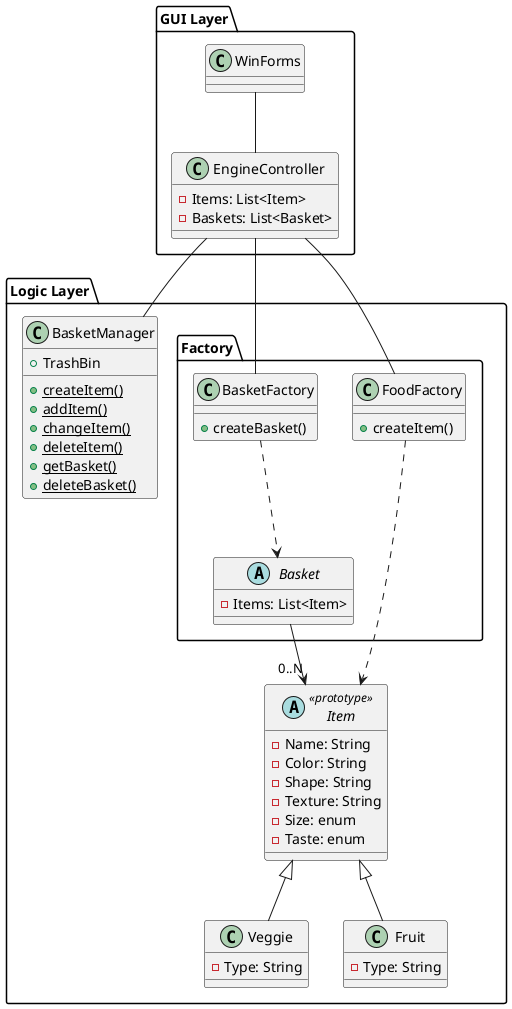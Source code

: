@startuml "Final Exam Project"

package "GUI Layer" {
    class EngineController {
        -Items: List<Item>
        -Baskets: List<Basket>
    }

    WinForms -- EngineController
}

package "Logic Layer" {
    class BasketManager {
        +TrashBin
        {static} +createItem()
        {static} +addItem()
        {static} +changeItem()
        {static} +deleteItem()
        {static} +getBasket()
        {static} +deleteBasket()
    }
    
    abstract class Item << prototype >> {
        -Name: String
        -Color: String
        -Shape: String
        -Texture: String
        -Size: enum 
        -Taste: enum
    }

    class Veggie extends Item {
        -Type: String
    }

    class Fruit extends Item {
        -Type: String
    }


    package Factory {
    abstract class Basket {
        -Items: List<Item>
    }

    class BasketFactory {
        +createBasket()
    }
    
    class FoodFactory {
        +createItem()
    }

    BasketFactory ..> Basket
    FoodFactory ..> Item

    EngineController -- BasketManager
    EngineController -- BasketFactory
    EngineController -- FoodFactory

    Basket --> "0..N" Item
    }
}

@enduml